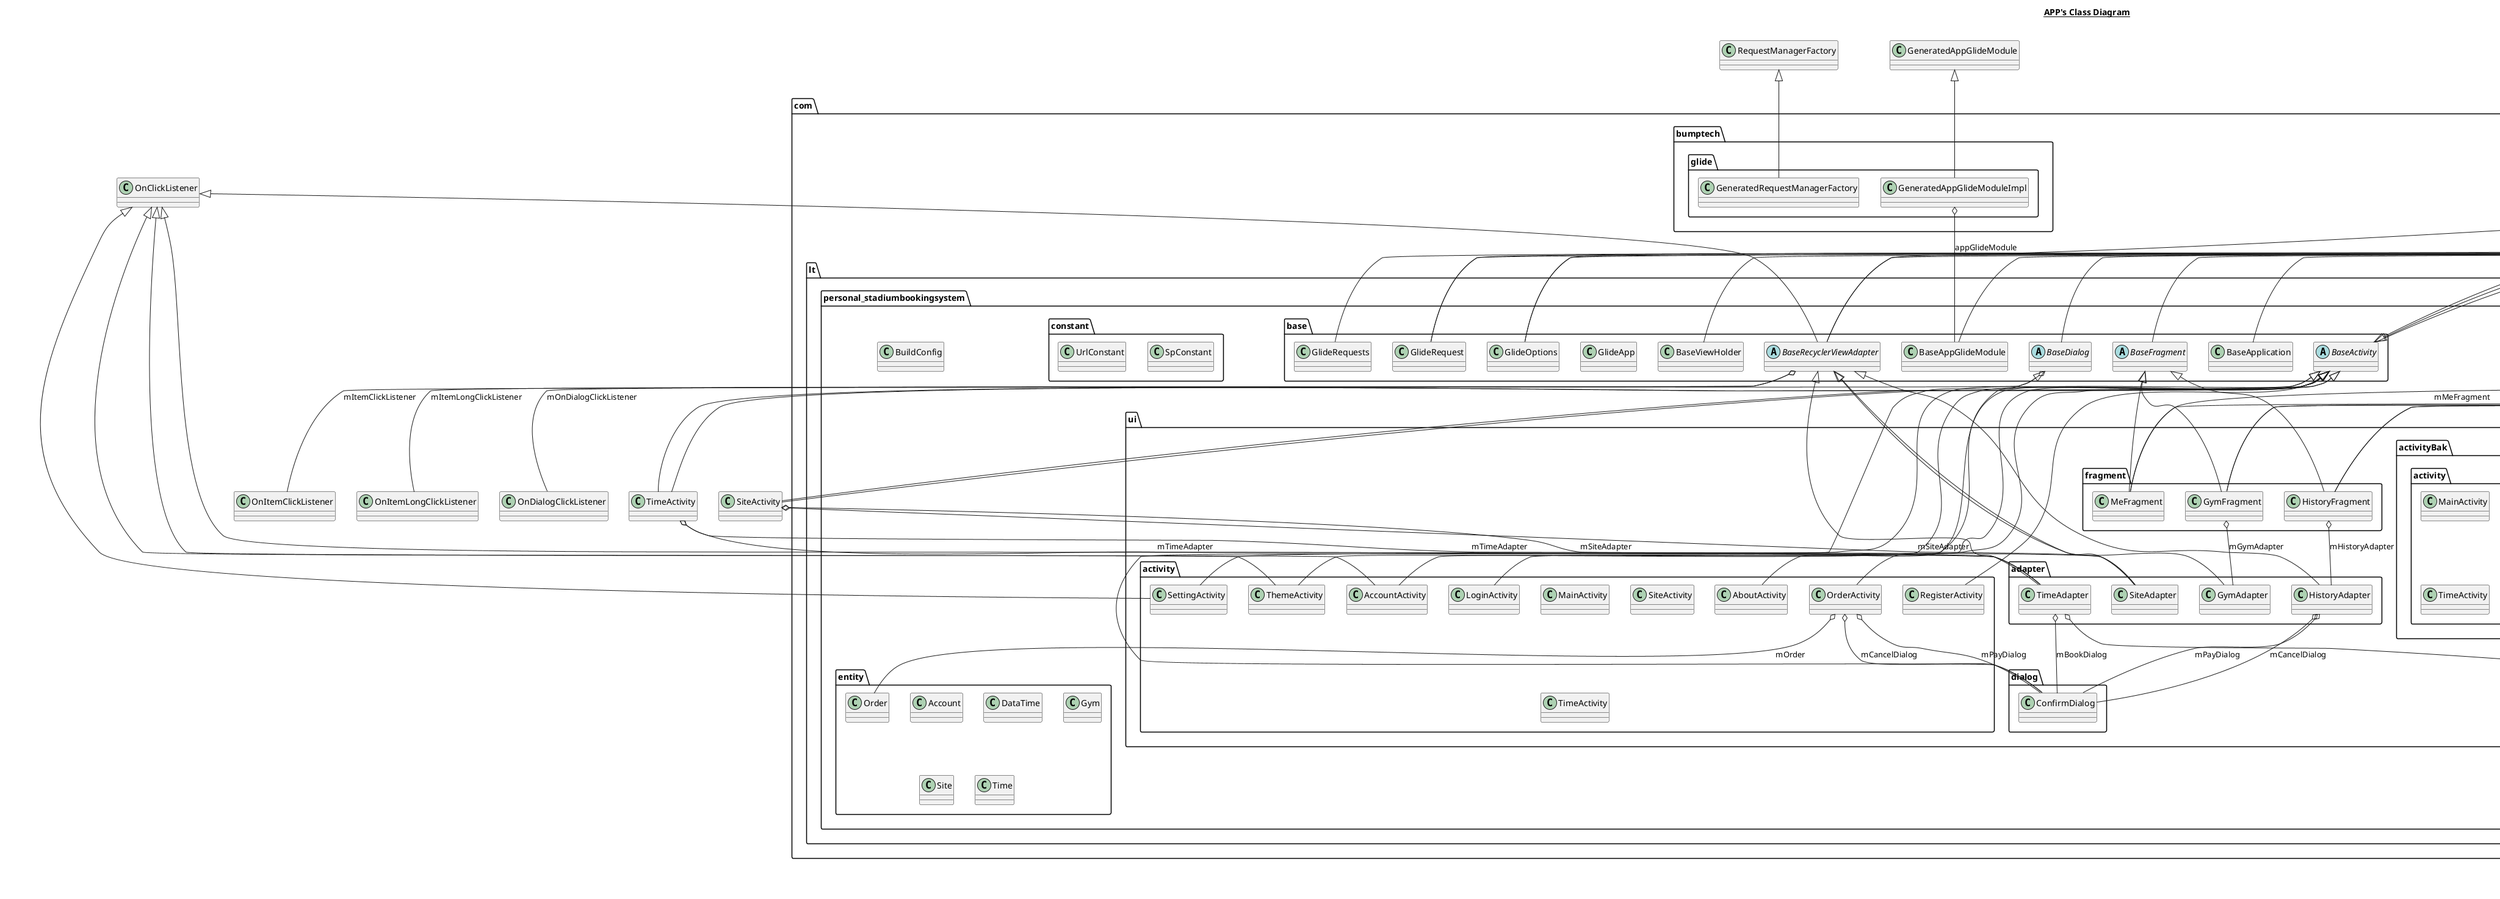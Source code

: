 @startuml

title __APP's Class Diagram__\n

  package com.lt.personal_stadiumbookingsystem {
    package com.lt.personal_stadiumbookingsystem.ui.activity {
      class AboutActivity {
      }
    }
  }
  

  package com.lt.personal_stadiumbookingsystem {
    package com.lt.personal_stadiumbookingsystem.entity {
      class Account {
      }
    }
  }
  

  package com.lt.personal_stadiumbookingsystem {
    package com.lt.personal_stadiumbookingsystem.ui.activity {
      class AccountActivity {
      }
    }
  }
  

  package com.lt.personal_stadiumbookingsystem {
    package com.lt.personal_stadiumbookingsystem.util {
      class ActivityUtil {
      }
    }
  }
  

  package com.lt.personal_stadiumbookingsystem {
    package com.lt.personal_stadiumbookingsystem.base {
      abstract class BaseActivity {
      }
    }
  }
  

  package com.lt.personal_stadiumbookingsystem {
    package com.lt.personal_stadiumbookingsystem.base {
      class BaseAppGlideModule {
      }
    }
  }
  

  package com.lt.personal_stadiumbookingsystem {
    package com.lt.personal_stadiumbookingsystem.base {
      class BaseApplication {
      }
    }
  }
  

  package com.lt.personal_stadiumbookingsystem {
    package com.lt.personal_stadiumbookingsystem.base {
      abstract class BaseDialog {
      }
    }
  }
  

  package com.lt.personal_stadiumbookingsystem {
    package com.lt.personal_stadiumbookingsystem.base {
      abstract class BaseFragment {
      }
    }
  }
  

  package com.lt.personal_stadiumbookingsystem {
    package com.lt.personal_stadiumbookingsystem.base {
      abstract class BaseRecyclerViewAdapter {
      }
    }
  }
  

  package com.lt.personal_stadiumbookingsystem {
    package com.lt.personal_stadiumbookingsystem.base {
      class BaseViewHolder {
      }
    }
  }
  

  package com.lt.personal_stadiumbookingsystem {
    class BuildConfig {
    }
  }
  

  package com.lt.personal_stadiumbookingsystem {
    package com.lt.personal_stadiumbookingsystem.ui.dialog {
      class ConfirmDialog {
      }
    }
  }
  

  package com.lt.personal_stadiumbookingsystem {
    package com.lt.personal_stadiumbookingsystem.entity {
      class DataTime {
      }
    }
  }
  

  package com.lt.personal_stadiumbookingsystem {
    package com.lt.personal_stadiumbookingsystem.util {
      class DateTimeUtil {
      }
    }
  }
  

  package com.lt.personal_stadiumbookingsystem {
    package com.lt.personal_stadiumbookingsystem.util {
      class DensityUtil {
      }
    }
  }
  

  package com.bumptech.glide {
    class GeneratedAppGlideModuleImpl {
    }
  }
  

  package com.bumptech.glide {
    class GeneratedRequestManagerFactory {
    }
  }
  

  package com.lt.personal_stadiumbookingsystem {
    package com.lt.personal_stadiumbookingsystem.base {
      class GlideApp {
      }
    }
  }
  

  package com.lt.personal_stadiumbookingsystem {
    package com.lt.personal_stadiumbookingsystem.base {
      class GlideOptions {
      }
    }
  }
  

  package com.lt.personal_stadiumbookingsystem {
    package com.lt.personal_stadiumbookingsystem.base {
      class GlideRequest {
      }
    }
  }
  

  package com.lt.personal_stadiumbookingsystem {
    package com.lt.personal_stadiumbookingsystem.base {
      class GlideRequests {
      }
    }
  }
  

  package com.lt.personal_stadiumbookingsystem {
    package com.lt.personal_stadiumbookingsystem.util {
      class GlideUtil {
      }
    }
  }
  

  package com.lt.personal_stadiumbookingsystem {
    package com.lt.personal_stadiumbookingsystem.util {
      class GsonUtil {
      }
    }
  }
  

  package com.lt.personal_stadiumbookingsystem {
    package com.lt.personal_stadiumbookingsystem.entity {
      class Gym {
      }
    }
  }
  

  package com.lt.personal_stadiumbookingsystem {
    package com.lt.personal_stadiumbookingsystem.ui.adapter {
      class GymAdapter {
      }
    }
  }
  

  package com.lt.personal_stadiumbookingsystem {
    package com.lt.personal_stadiumbookingsystem.ui.fragment {
      class GymFragment {
      }
    }
  }
  

  package com.lt.personal_stadiumbookingsystem {
    package com.lt.personal_stadiumbookingsystem.ui.adapter {
      class HistoryAdapter {
      }
    }
  }
  

  package com.lt.personal_stadiumbookingsystem {
    package com.lt.personal_stadiumbookingsystem.ui.fragment {
      class HistoryFragment {
      }
    }
  }
  

  package com.lt.personal_stadiumbookingsystem {
    package com.lt.personal_stadiumbookingsystem.util {
      class HttpUtil {
      }
    }
  }
  

  package com.lt.personal_stadiumbookingsystem {
    package com.lt.personal_stadiumbookingsystem.util {
      class LogUtil {
      }
    }
  }
  

  package com.lt.personal_stadiumbookingsystem {
    package com.lt.personal_stadiumbookingsystem.ui.activity {
      class LoginActivity {
      }
    }
  }
  

  package com.lt.personal_stadiumbookingsystem {
    package com.lt.personal_stadiumbookingsystem.ui.activity {
      package com.lt.personal_stadiumbookingsystem.ui.activityBak.activity {
        class MainActivity {
        }
      }
    }
  }
  

  package com.lt.personal_stadiumbookingsystem {
    package com.lt.personal_stadiumbookingsystem.ui.activity {
      class MainActivity {
      }
    }
  }
  

  package com.lt.personal_stadiumbookingsystem {
    package com.lt.personal_stadiumbookingsystem.ui.fragment {
      class MeFragment {
      }
    }
  }
  

  package com.lt.personal_stadiumbookingsystem {
    package com.lt.personal_stadiumbookingsystem.util {
      class OkHttpUtil {
      }
    }
  }
  

  package com.lt.personal_stadiumbookingsystem {
    package com.lt.personal_stadiumbookingsystem.entity {
      class Order {
      }
    }
  }
  

  package com.lt.personal_stadiumbookingsystem {
    package com.lt.personal_stadiumbookingsystem.ui.activity {
      class OrderActivity {
      }
    }
  }
  

  package com.lt.personal_stadiumbookingsystem {
    package com.lt.personal_stadiumbookingsystem.util {
      class ReflectionUtil {
      }
    }
  }
  

  package com.lt.personal_stadiumbookingsystem {
    package com.lt.personal_stadiumbookingsystem.ui.activity {
      class RegisterActivity {
      }
    }
  }
  

  package com.lt.personal_stadiumbookingsystem {
    package com.lt.personal_stadiumbookingsystem.util {
      class SPUtil {
      }
    }
  }
  

  package com.lt.personal_stadiumbookingsystem {
    package com.lt.personal_stadiumbookingsystem.util {
      class ScreenUtil {
      }
    }
  }
  

  package com.lt.personal_stadiumbookingsystem {
    package com.lt.personal_stadiumbookingsystem.ui.activity {
      class SettingActivity {
      }
    }
  }
  

  package com.lt.personal_stadiumbookingsystem {
    package com.lt.personal_stadiumbookingsystem.entity {
      class Site {
      }
    }
  }
  

  package com.lt.personal_stadiumbookingsystem {
    package com.lt.personal_stadiumbookingsystem.ui.activity {
      package com.lt.personal_stadiumbookingsystem.ui.activityBak.activity {
        class SiteActivity {
        }
      }
    }
  }
  

  package com.lt.personal_stadiumbookingsystem {
    package com.lt.personal_stadiumbookingsystem.ui.activity {
      class SiteActivity {
      }
    }
  }
  

  package com.lt.personal_stadiumbookingsystem {
    package com.lt.personal_stadiumbookingsystem.ui.adapter {
      class SiteAdapter {
      }
    }
  }
  

  package com.lt.personal_stadiumbookingsystem {
    package com.lt.personal_stadiumbookingsystem.constant {
      class SpConstant {
      }
    }
  }
  

  package com.lt.personal_stadiumbookingsystem {
    package com.lt.personal_stadiumbookingsystem.ui.activity {
      class ThemeActivity {
      }
    }
  }
  

  package com.lt.personal_stadiumbookingsystem {
    package com.lt.personal_stadiumbookingsystem.entity {
      class Time {
      }
    }
  }
  

  package com.lt.personal_stadiumbookingsystem {
    package com.lt.personal_stadiumbookingsystem.ui.activity {
      class TimeActivity {
      }
    }
  }
  

  package com.lt.personal_stadiumbookingsystem {
    package com.lt.personal_stadiumbookingsystem.ui.activity {
      package com.lt.personal_stadiumbookingsystem.ui.activityBak.activity {
        class TimeActivity {
        }
      }
    }
  }
  

  package com.lt.personal_stadiumbookingsystem {
    package com.lt.personal_stadiumbookingsystem.ui.adapter {
      class TimeAdapter {
      }
    }
  }
  

  package com.lt.personal_stadiumbookingsystem {
    package com.lt.personal_stadiumbookingsystem.util {
      class ToastUtil {
      }
    }
  }
  

  package com.lt.personal_stadiumbookingsystem {
    package com.lt.personal_stadiumbookingsystem.constant {
      class UrlConstant {
      }
    }
  }
  

  AboutActivity -up-|> BaseActivity
  AccountActivity -up-|> OnClickListener
  AccountActivity -up-|> BaseActivity
  BaseActivity -up-|> AppCompatActivity
  BaseAppGlideModule -up-|> AppGlideModule
  BaseApplication -up-|> Application
  BaseDialog -up-|> DialogFragment
  BaseDialog o-- OnDialogClickListener : mOnDialogClickListener
  BaseFragment -up-|> Fragment
  BaseRecyclerViewAdapter -up-|> OnClickListener
  BaseRecyclerViewAdapter -up-|> OnLongClickListener
  BaseRecyclerViewAdapter -up-|> Adapter
  BaseRecyclerViewAdapter o-- OnItemClickListener : mItemClickListener
  BaseRecyclerViewAdapter o-- OnItemLongClickListener : mItemLongClickListener
  BaseViewHolder -up-|> ViewHolder
  ConfirmDialog -up-|> BaseDialog
  GeneratedAppGlideModuleImpl -up-|> GeneratedAppGlideModule
  GeneratedAppGlideModuleImpl o-- BaseAppGlideModule : appGlideModule
  GeneratedRequestManagerFactory -up-|> RequestManagerFactory
  GlideOptions -up-|> Cloneable
  GlideOptions -up-|> RequestOptions
  GlideRequest -up-|> Cloneable
  GlideRequest -up-|> RequestBuilder
  GlideRequests -up-|> RequestManager
  GymAdapter -up-|> BaseRecyclerViewAdapter
  GymFragment -up-|> BaseFragment
  GymFragment o-- GymAdapter : mGymAdapter
  HistoryAdapter -up-|> BaseRecyclerViewAdapter
  HistoryAdapter o-- ConfirmDialog : mPayDialog
  HistoryAdapter o-- ConfirmDialog : mCancelDialog
  HistoryFragment -up-|> BaseFragment
  HistoryFragment o-- HistoryAdapter : mHistoryAdapter
  LoginActivity -up-|> BaseActivity
  MainActivity -up-|> BaseActivity
  MainActivity o-- GymFragment : mGymFragment
  MainActivity o-- HistoryFragment : mHistoryFragment
  MainActivity o-- MeFragment : mMeFragment
  MainActivity -up-|> BaseActivity
  MainActivity o-- GymFragment : mGymFragment
  MainActivity o-- HistoryFragment : mHistoryFragment
  MainActivity o-- MeFragment : mMeFragment
  MeFragment -up-|> BaseFragment
  OrderActivity -up-|> BaseActivity
  OrderActivity o-- Order : mOrder
  OrderActivity o-- ConfirmDialog : mPayDialog
  OrderActivity o-- ConfirmDialog : mCancelDialog
  RegisterActivity -up-|> BaseActivity
  SettingActivity -up-|> OnClickListener
  SettingActivity -up-|> BaseActivity
  SiteActivity -up-|> BaseActivity
  SiteActivity o-- SiteAdapter : mSiteAdapter
  SiteActivity -up-|> BaseActivity
  SiteActivity o-- SiteAdapter : mSiteAdapter
  SiteAdapter -up-|> BaseRecyclerViewAdapter
  ThemeActivity -up-|> OnClickListener
  ThemeActivity -up-|> BaseActivity
  TimeActivity -up-|> BaseActivity
  TimeActivity o-- TimeAdapter : mTimeAdapter
  TimeActivity -up-|> BaseActivity
  TimeActivity o-- TimeAdapter : mTimeAdapter
  TimeAdapter -up-|> OnClickListener
  TimeAdapter -up-|> BaseRecyclerViewAdapter
  TimeAdapter o-- DataCallBack : mBookCallBack
  TimeAdapter o-- ConfirmDialog : mBookDialog


right footer


PlantUML diagram generated by SketchIt! (https://bitbucket.org/pmesmeur/sketch.it)
For more information about this tool, please contact philippe.mesmeur@gmail.com
endfooter

@enduml
